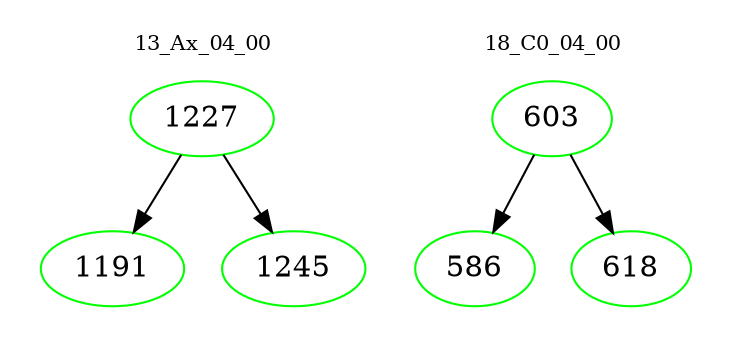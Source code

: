digraph{
subgraph cluster_0 {
color = white
label = "13_Ax_04_00";
fontsize=10;
T0_1227 [label="1227", color="green"]
T0_1227 -> T0_1191 [color="black"]
T0_1191 [label="1191", color="green"]
T0_1227 -> T0_1245 [color="black"]
T0_1245 [label="1245", color="green"]
}
subgraph cluster_1 {
color = white
label = "18_C0_04_00";
fontsize=10;
T1_603 [label="603", color="green"]
T1_603 -> T1_586 [color="black"]
T1_586 [label="586", color="green"]
T1_603 -> T1_618 [color="black"]
T1_618 [label="618", color="green"]
}
}
